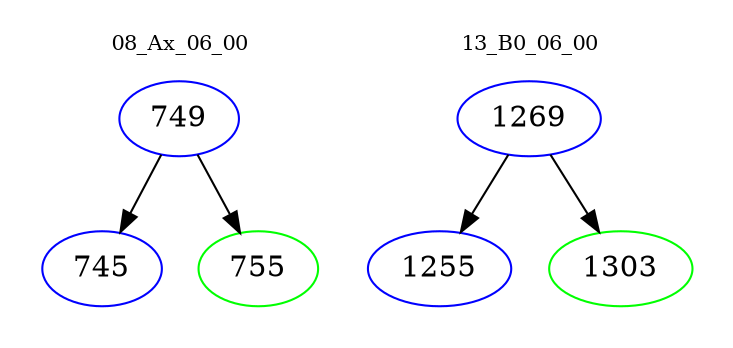 digraph{
subgraph cluster_0 {
color = white
label = "08_Ax_06_00";
fontsize=10;
T0_749 [label="749", color="blue"]
T0_749 -> T0_745 [color="black"]
T0_745 [label="745", color="blue"]
T0_749 -> T0_755 [color="black"]
T0_755 [label="755", color="green"]
}
subgraph cluster_1 {
color = white
label = "13_B0_06_00";
fontsize=10;
T1_1269 [label="1269", color="blue"]
T1_1269 -> T1_1255 [color="black"]
T1_1255 [label="1255", color="blue"]
T1_1269 -> T1_1303 [color="black"]
T1_1303 [label="1303", color="green"]
}
}
